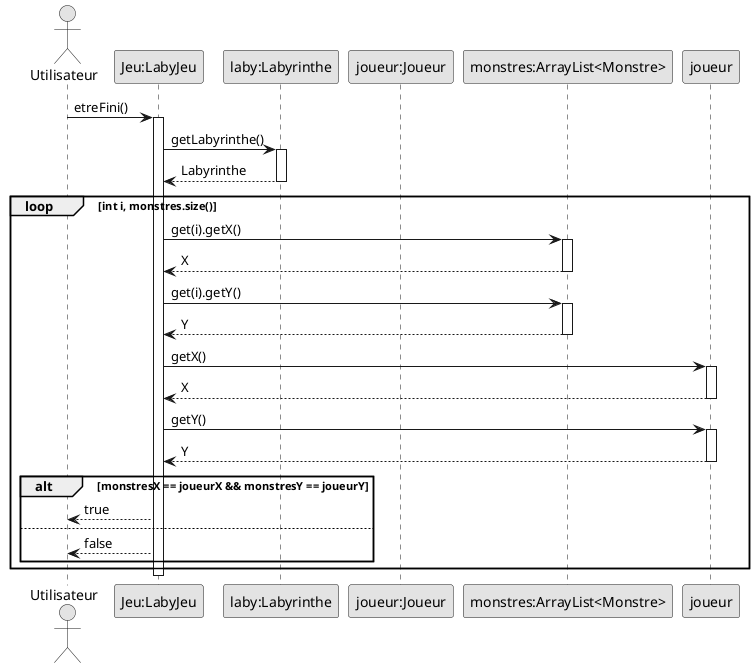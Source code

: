 @startuml
skinparam monochrome true

actor Utilisateur

participant "Jeu:LabyJeu" as Jeu
participant "laby:Labyrinthe" as laby
participant "joueur:Joueur" as J
participant "monstres:ArrayList<Monstre>" as monstres

Utilisateur -> Jeu: etreFini()
activate Jeu
Jeu -> laby: getLabyrinthe()
activate laby
Jeu <-- laby: Labyrinthe
deactivate laby
loop int i, monstres.size()
    Jeu -> monstres: get(i).getX()
    activate monstres
    Jeu <-- monstres: X
    deactivate monstres
    Jeu -> monstres: get(i).getY()
    activate monstres
    Jeu <-- monstres: Y
    deactivate monstres
    Jeu -> joueur: getX()
    activate joueur
    Jeu <-- joueur: X
    deactivate joueur
    Jeu -> joueur: getY()
    activate joueur
    Jeu <-- joueur: Y
    deactivate joueur
    alt monstresX == joueurX && monstresY == joueurY
         Utilisateur <-- Jeu: true
    else
        Utilisateur <-- Jeu: false
    end
end
deactivate Jeu

@enduml
